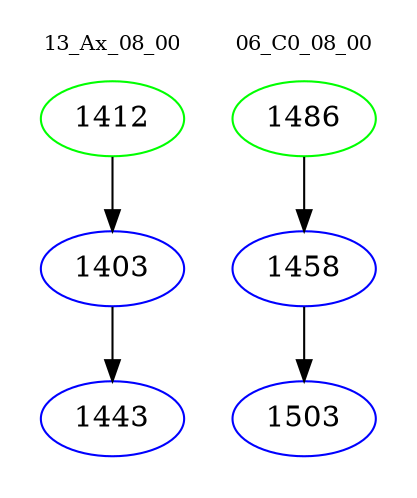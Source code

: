 digraph{
subgraph cluster_0 {
color = white
label = "13_Ax_08_00";
fontsize=10;
T0_1412 [label="1412", color="green"]
T0_1412 -> T0_1403 [color="black"]
T0_1403 [label="1403", color="blue"]
T0_1403 -> T0_1443 [color="black"]
T0_1443 [label="1443", color="blue"]
}
subgraph cluster_1 {
color = white
label = "06_C0_08_00";
fontsize=10;
T1_1486 [label="1486", color="green"]
T1_1486 -> T1_1458 [color="black"]
T1_1458 [label="1458", color="blue"]
T1_1458 -> T1_1503 [color="black"]
T1_1503 [label="1503", color="blue"]
}
}
